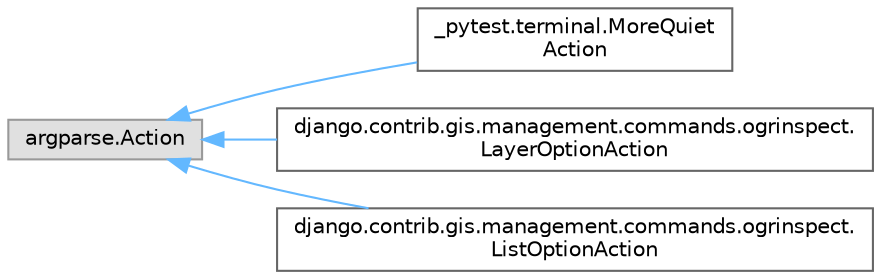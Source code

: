 digraph "Graphical Class Hierarchy"
{
 // LATEX_PDF_SIZE
  bgcolor="transparent";
  edge [fontname=Helvetica,fontsize=10,labelfontname=Helvetica,labelfontsize=10];
  node [fontname=Helvetica,fontsize=10,shape=box,height=0.2,width=0.4];
  rankdir="LR";
  Node0 [id="Node000000",label="argparse.Action",height=0.2,width=0.4,color="grey60", fillcolor="#E0E0E0", style="filled",tooltip=" "];
  Node0 -> Node1 [id="edge468_Node000000_Node000001",dir="back",color="steelblue1",style="solid",tooltip=" "];
  Node1 [id="Node000001",label="_pytest.terminal.MoreQuiet\lAction",height=0.2,width=0.4,color="grey40", fillcolor="white", style="filled",URL="$class__pytest_1_1terminal_1_1_more_quiet_action.html",tooltip=" "];
  Node0 -> Node2 [id="edge469_Node000000_Node000002",dir="back",color="steelblue1",style="solid",tooltip=" "];
  Node2 [id="Node000002",label="django.contrib.gis.management.commands.ogrinspect.\lLayerOptionAction",height=0.2,width=0.4,color="grey40", fillcolor="white", style="filled",URL="$classdjango_1_1contrib_1_1gis_1_1management_1_1commands_1_1ogrinspect_1_1_layer_option_action.html",tooltip=" "];
  Node0 -> Node3 [id="edge470_Node000000_Node000003",dir="back",color="steelblue1",style="solid",tooltip=" "];
  Node3 [id="Node000003",label="django.contrib.gis.management.commands.ogrinspect.\lListOptionAction",height=0.2,width=0.4,color="grey40", fillcolor="white", style="filled",URL="$classdjango_1_1contrib_1_1gis_1_1management_1_1commands_1_1ogrinspect_1_1_list_option_action.html",tooltip=" "];
}
